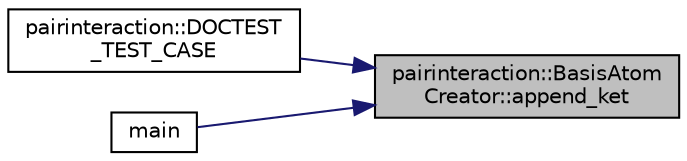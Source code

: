 digraph "pairinteraction::BasisAtomCreator::append_ket"
{
 // INTERACTIVE_SVG=YES
 // LATEX_PDF_SIZE
  bgcolor="transparent";
  edge [fontname="Helvetica",fontsize="10",labelfontname="Helvetica",labelfontsize="10"];
  node [fontname="Helvetica",fontsize="10",shape=record];
  rankdir="RL";
  Node1 [label="pairinteraction::BasisAtom\lCreator::append_ket",height=0.2,width=0.4,color="black", fillcolor="grey75", style="filled", fontcolor="black",tooltip=" "];
  Node1 -> Node2 [dir="back",color="midnightblue",fontsize="10",style="solid",fontname="Helvetica"];
  Node2 [label="pairinteraction::DOCTEST\l_TEST_CASE",height=0.2,width=0.4,color="black",URL="$namespacepairinteraction.html#a304f349b5adc9a6baf1d1170b11c0728",tooltip=" "];
  Node1 -> Node3 [dir="back",color="midnightblue",fontsize="10",style="solid",fontname="Helvetica"];
  Node3 [label="main",height=0.2,width=0.4,color="black",URL="$test__dipole__operator_8cpp.html#a3c04138a5bfe5d72780bb7e82a18e627",tooltip=" "];
}
